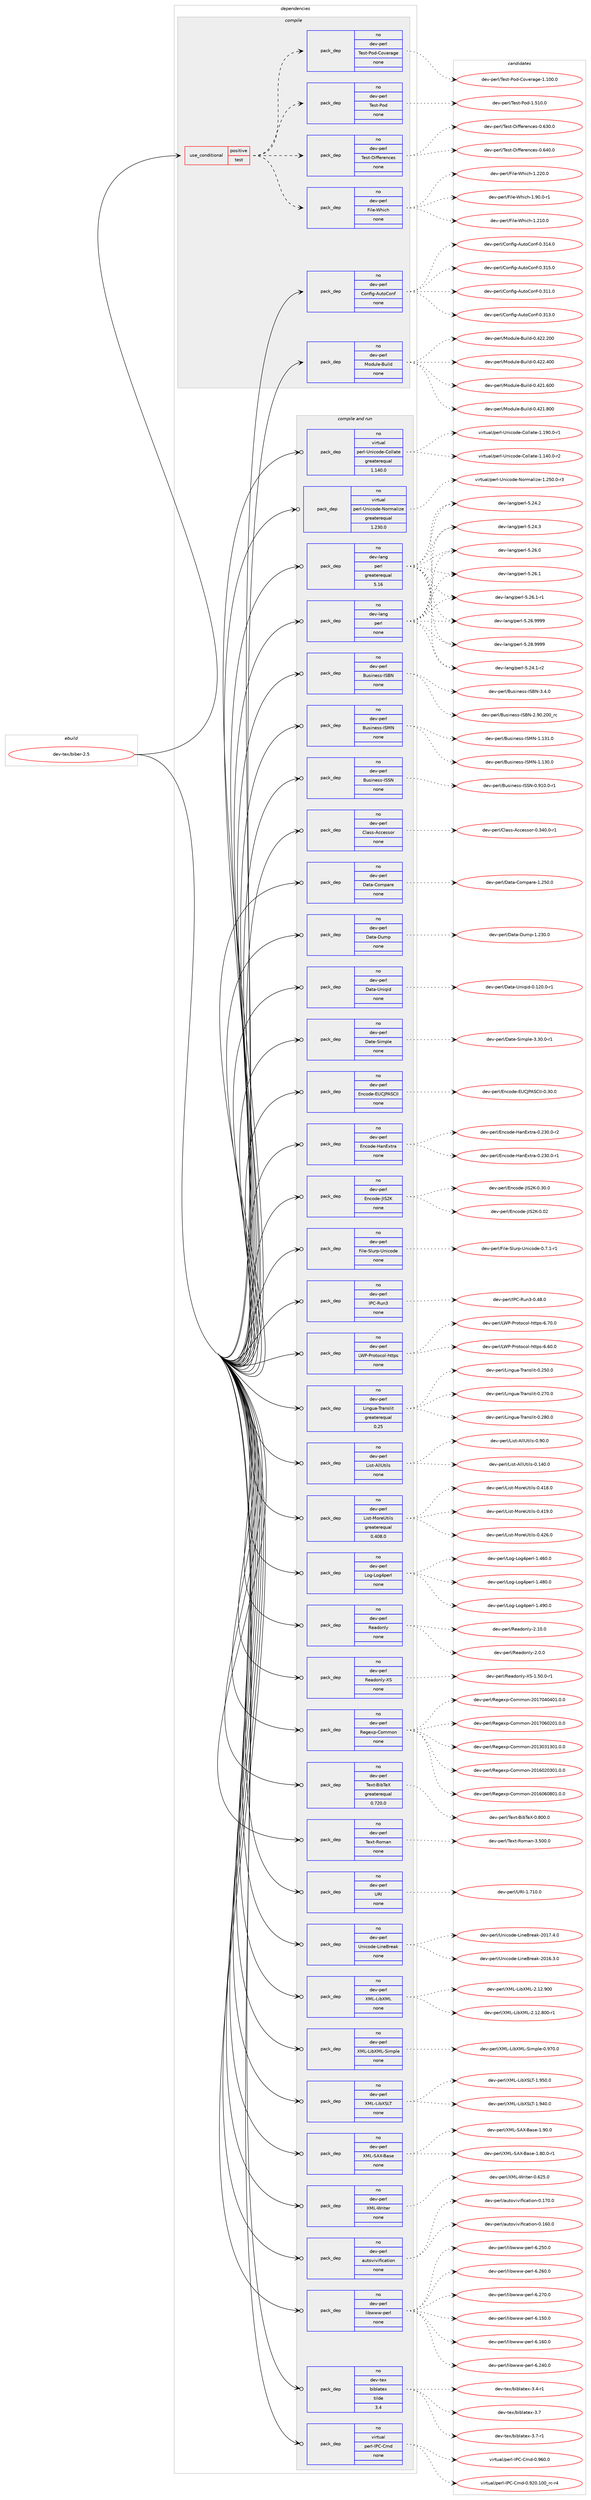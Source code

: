 digraph prolog {

# *************
# Graph options
# *************

newrank=true;
concentrate=true;
compound=true;
graph [rankdir=LR,fontname=Helvetica,fontsize=10,ranksep=1.5];#, ranksep=2.5, nodesep=0.2];
edge  [arrowhead=vee];
node  [fontname=Helvetica,fontsize=10];

# **********
# The ebuild
# **********

subgraph cluster_leftcol {
color=gray;
rank=same;
label=<<i>ebuild</i>>;
id [label="dev-tex/biber-2.5", color=red, width=4, href="../dev-tex/biber-2.5.svg"];
}

# ****************
# The dependencies
# ****************

subgraph cluster_midcol {
color=gray;
label=<<i>dependencies</i>>;
subgraph cluster_compile {
fillcolor="#eeeeee";
style=filled;
label=<<i>compile</i>>;
subgraph cond77118 {
dependency279418 [label=<<TABLE BORDER="0" CELLBORDER="1" CELLSPACING="0" CELLPADDING="4"><TR><TD ROWSPAN="3" CELLPADDING="10">use_conditional</TD></TR><TR><TD>positive</TD></TR><TR><TD>test</TD></TR></TABLE>>, shape=none, color=red];
subgraph pack198144 {
dependency279419 [label=<<TABLE BORDER="0" CELLBORDER="1" CELLSPACING="0" CELLPADDING="4" WIDTH="220"><TR><TD ROWSPAN="6" CELLPADDING="30">pack_dep</TD></TR><TR><TD WIDTH="110">no</TD></TR><TR><TD>dev-perl</TD></TR><TR><TD>File-Which</TD></TR><TR><TD>none</TD></TR><TR><TD></TD></TR></TABLE>>, shape=none, color=blue];
}
dependency279418:e -> dependency279419:w [weight=20,style="dashed",arrowhead="vee"];
subgraph pack198145 {
dependency279420 [label=<<TABLE BORDER="0" CELLBORDER="1" CELLSPACING="0" CELLPADDING="4" WIDTH="220"><TR><TD ROWSPAN="6" CELLPADDING="30">pack_dep</TD></TR><TR><TD WIDTH="110">no</TD></TR><TR><TD>dev-perl</TD></TR><TR><TD>Test-Differences</TD></TR><TR><TD>none</TD></TR><TR><TD></TD></TR></TABLE>>, shape=none, color=blue];
}
dependency279418:e -> dependency279420:w [weight=20,style="dashed",arrowhead="vee"];
subgraph pack198146 {
dependency279421 [label=<<TABLE BORDER="0" CELLBORDER="1" CELLSPACING="0" CELLPADDING="4" WIDTH="220"><TR><TD ROWSPAN="6" CELLPADDING="30">pack_dep</TD></TR><TR><TD WIDTH="110">no</TD></TR><TR><TD>dev-perl</TD></TR><TR><TD>Test-Pod</TD></TR><TR><TD>none</TD></TR><TR><TD></TD></TR></TABLE>>, shape=none, color=blue];
}
dependency279418:e -> dependency279421:w [weight=20,style="dashed",arrowhead="vee"];
subgraph pack198147 {
dependency279422 [label=<<TABLE BORDER="0" CELLBORDER="1" CELLSPACING="0" CELLPADDING="4" WIDTH="220"><TR><TD ROWSPAN="6" CELLPADDING="30">pack_dep</TD></TR><TR><TD WIDTH="110">no</TD></TR><TR><TD>dev-perl</TD></TR><TR><TD>Test-Pod-Coverage</TD></TR><TR><TD>none</TD></TR><TR><TD></TD></TR></TABLE>>, shape=none, color=blue];
}
dependency279418:e -> dependency279422:w [weight=20,style="dashed",arrowhead="vee"];
}
id:e -> dependency279418:w [weight=20,style="solid",arrowhead="vee"];
subgraph pack198148 {
dependency279423 [label=<<TABLE BORDER="0" CELLBORDER="1" CELLSPACING="0" CELLPADDING="4" WIDTH="220"><TR><TD ROWSPAN="6" CELLPADDING="30">pack_dep</TD></TR><TR><TD WIDTH="110">no</TD></TR><TR><TD>dev-perl</TD></TR><TR><TD>Config-AutoConf</TD></TR><TR><TD>none</TD></TR><TR><TD></TD></TR></TABLE>>, shape=none, color=blue];
}
id:e -> dependency279423:w [weight=20,style="solid",arrowhead="vee"];
subgraph pack198149 {
dependency279424 [label=<<TABLE BORDER="0" CELLBORDER="1" CELLSPACING="0" CELLPADDING="4" WIDTH="220"><TR><TD ROWSPAN="6" CELLPADDING="30">pack_dep</TD></TR><TR><TD WIDTH="110">no</TD></TR><TR><TD>dev-perl</TD></TR><TR><TD>Module-Build</TD></TR><TR><TD>none</TD></TR><TR><TD></TD></TR></TABLE>>, shape=none, color=blue];
}
id:e -> dependency279424:w [weight=20,style="solid",arrowhead="vee"];
}
subgraph cluster_compileandrun {
fillcolor="#eeeeee";
style=filled;
label=<<i>compile and run</i>>;
subgraph pack198150 {
dependency279425 [label=<<TABLE BORDER="0" CELLBORDER="1" CELLSPACING="0" CELLPADDING="4" WIDTH="220"><TR><TD ROWSPAN="6" CELLPADDING="30">pack_dep</TD></TR><TR><TD WIDTH="110">no</TD></TR><TR><TD>dev-lang</TD></TR><TR><TD>perl</TD></TR><TR><TD>greaterequal</TD></TR><TR><TD>5.16</TD></TR></TABLE>>, shape=none, color=blue];
}
id:e -> dependency279425:w [weight=20,style="solid",arrowhead="odotvee"];
subgraph pack198151 {
dependency279426 [label=<<TABLE BORDER="0" CELLBORDER="1" CELLSPACING="0" CELLPADDING="4" WIDTH="220"><TR><TD ROWSPAN="6" CELLPADDING="30">pack_dep</TD></TR><TR><TD WIDTH="110">no</TD></TR><TR><TD>dev-lang</TD></TR><TR><TD>perl</TD></TR><TR><TD>none</TD></TR><TR><TD></TD></TR></TABLE>>, shape=none, color=blue];
}
id:e -> dependency279426:w [weight=20,style="solid",arrowhead="odotvee"];
subgraph pack198152 {
dependency279427 [label=<<TABLE BORDER="0" CELLBORDER="1" CELLSPACING="0" CELLPADDING="4" WIDTH="220"><TR><TD ROWSPAN="6" CELLPADDING="30">pack_dep</TD></TR><TR><TD WIDTH="110">no</TD></TR><TR><TD>dev-perl</TD></TR><TR><TD>Business-ISBN</TD></TR><TR><TD>none</TD></TR><TR><TD></TD></TR></TABLE>>, shape=none, color=blue];
}
id:e -> dependency279427:w [weight=20,style="solid",arrowhead="odotvee"];
subgraph pack198153 {
dependency279428 [label=<<TABLE BORDER="0" CELLBORDER="1" CELLSPACING="0" CELLPADDING="4" WIDTH="220"><TR><TD ROWSPAN="6" CELLPADDING="30">pack_dep</TD></TR><TR><TD WIDTH="110">no</TD></TR><TR><TD>dev-perl</TD></TR><TR><TD>Business-ISMN</TD></TR><TR><TD>none</TD></TR><TR><TD></TD></TR></TABLE>>, shape=none, color=blue];
}
id:e -> dependency279428:w [weight=20,style="solid",arrowhead="odotvee"];
subgraph pack198154 {
dependency279429 [label=<<TABLE BORDER="0" CELLBORDER="1" CELLSPACING="0" CELLPADDING="4" WIDTH="220"><TR><TD ROWSPAN="6" CELLPADDING="30">pack_dep</TD></TR><TR><TD WIDTH="110">no</TD></TR><TR><TD>dev-perl</TD></TR><TR><TD>Business-ISSN</TD></TR><TR><TD>none</TD></TR><TR><TD></TD></TR></TABLE>>, shape=none, color=blue];
}
id:e -> dependency279429:w [weight=20,style="solid",arrowhead="odotvee"];
subgraph pack198155 {
dependency279430 [label=<<TABLE BORDER="0" CELLBORDER="1" CELLSPACING="0" CELLPADDING="4" WIDTH="220"><TR><TD ROWSPAN="6" CELLPADDING="30">pack_dep</TD></TR><TR><TD WIDTH="110">no</TD></TR><TR><TD>dev-perl</TD></TR><TR><TD>Class-Accessor</TD></TR><TR><TD>none</TD></TR><TR><TD></TD></TR></TABLE>>, shape=none, color=blue];
}
id:e -> dependency279430:w [weight=20,style="solid",arrowhead="odotvee"];
subgraph pack198156 {
dependency279431 [label=<<TABLE BORDER="0" CELLBORDER="1" CELLSPACING="0" CELLPADDING="4" WIDTH="220"><TR><TD ROWSPAN="6" CELLPADDING="30">pack_dep</TD></TR><TR><TD WIDTH="110">no</TD></TR><TR><TD>dev-perl</TD></TR><TR><TD>Data-Compare</TD></TR><TR><TD>none</TD></TR><TR><TD></TD></TR></TABLE>>, shape=none, color=blue];
}
id:e -> dependency279431:w [weight=20,style="solid",arrowhead="odotvee"];
subgraph pack198157 {
dependency279432 [label=<<TABLE BORDER="0" CELLBORDER="1" CELLSPACING="0" CELLPADDING="4" WIDTH="220"><TR><TD ROWSPAN="6" CELLPADDING="30">pack_dep</TD></TR><TR><TD WIDTH="110">no</TD></TR><TR><TD>dev-perl</TD></TR><TR><TD>Data-Dump</TD></TR><TR><TD>none</TD></TR><TR><TD></TD></TR></TABLE>>, shape=none, color=blue];
}
id:e -> dependency279432:w [weight=20,style="solid",arrowhead="odotvee"];
subgraph pack198158 {
dependency279433 [label=<<TABLE BORDER="0" CELLBORDER="1" CELLSPACING="0" CELLPADDING="4" WIDTH="220"><TR><TD ROWSPAN="6" CELLPADDING="30">pack_dep</TD></TR><TR><TD WIDTH="110">no</TD></TR><TR><TD>dev-perl</TD></TR><TR><TD>Data-Uniqid</TD></TR><TR><TD>none</TD></TR><TR><TD></TD></TR></TABLE>>, shape=none, color=blue];
}
id:e -> dependency279433:w [weight=20,style="solid",arrowhead="odotvee"];
subgraph pack198159 {
dependency279434 [label=<<TABLE BORDER="0" CELLBORDER="1" CELLSPACING="0" CELLPADDING="4" WIDTH="220"><TR><TD ROWSPAN="6" CELLPADDING="30">pack_dep</TD></TR><TR><TD WIDTH="110">no</TD></TR><TR><TD>dev-perl</TD></TR><TR><TD>Date-Simple</TD></TR><TR><TD>none</TD></TR><TR><TD></TD></TR></TABLE>>, shape=none, color=blue];
}
id:e -> dependency279434:w [weight=20,style="solid",arrowhead="odotvee"];
subgraph pack198160 {
dependency279435 [label=<<TABLE BORDER="0" CELLBORDER="1" CELLSPACING="0" CELLPADDING="4" WIDTH="220"><TR><TD ROWSPAN="6" CELLPADDING="30">pack_dep</TD></TR><TR><TD WIDTH="110">no</TD></TR><TR><TD>dev-perl</TD></TR><TR><TD>Encode-EUCJPASCII</TD></TR><TR><TD>none</TD></TR><TR><TD></TD></TR></TABLE>>, shape=none, color=blue];
}
id:e -> dependency279435:w [weight=20,style="solid",arrowhead="odotvee"];
subgraph pack198161 {
dependency279436 [label=<<TABLE BORDER="0" CELLBORDER="1" CELLSPACING="0" CELLPADDING="4" WIDTH="220"><TR><TD ROWSPAN="6" CELLPADDING="30">pack_dep</TD></TR><TR><TD WIDTH="110">no</TD></TR><TR><TD>dev-perl</TD></TR><TR><TD>Encode-HanExtra</TD></TR><TR><TD>none</TD></TR><TR><TD></TD></TR></TABLE>>, shape=none, color=blue];
}
id:e -> dependency279436:w [weight=20,style="solid",arrowhead="odotvee"];
subgraph pack198162 {
dependency279437 [label=<<TABLE BORDER="0" CELLBORDER="1" CELLSPACING="0" CELLPADDING="4" WIDTH="220"><TR><TD ROWSPAN="6" CELLPADDING="30">pack_dep</TD></TR><TR><TD WIDTH="110">no</TD></TR><TR><TD>dev-perl</TD></TR><TR><TD>Encode-JIS2K</TD></TR><TR><TD>none</TD></TR><TR><TD></TD></TR></TABLE>>, shape=none, color=blue];
}
id:e -> dependency279437:w [weight=20,style="solid",arrowhead="odotvee"];
subgraph pack198163 {
dependency279438 [label=<<TABLE BORDER="0" CELLBORDER="1" CELLSPACING="0" CELLPADDING="4" WIDTH="220"><TR><TD ROWSPAN="6" CELLPADDING="30">pack_dep</TD></TR><TR><TD WIDTH="110">no</TD></TR><TR><TD>dev-perl</TD></TR><TR><TD>File-Slurp-Unicode</TD></TR><TR><TD>none</TD></TR><TR><TD></TD></TR></TABLE>>, shape=none, color=blue];
}
id:e -> dependency279438:w [weight=20,style="solid",arrowhead="odotvee"];
subgraph pack198164 {
dependency279439 [label=<<TABLE BORDER="0" CELLBORDER="1" CELLSPACING="0" CELLPADDING="4" WIDTH="220"><TR><TD ROWSPAN="6" CELLPADDING="30">pack_dep</TD></TR><TR><TD WIDTH="110">no</TD></TR><TR><TD>dev-perl</TD></TR><TR><TD>IPC-Run3</TD></TR><TR><TD>none</TD></TR><TR><TD></TD></TR></TABLE>>, shape=none, color=blue];
}
id:e -> dependency279439:w [weight=20,style="solid",arrowhead="odotvee"];
subgraph pack198165 {
dependency279440 [label=<<TABLE BORDER="0" CELLBORDER="1" CELLSPACING="0" CELLPADDING="4" WIDTH="220"><TR><TD ROWSPAN="6" CELLPADDING="30">pack_dep</TD></TR><TR><TD WIDTH="110">no</TD></TR><TR><TD>dev-perl</TD></TR><TR><TD>LWP-Protocol-https</TD></TR><TR><TD>none</TD></TR><TR><TD></TD></TR></TABLE>>, shape=none, color=blue];
}
id:e -> dependency279440:w [weight=20,style="solid",arrowhead="odotvee"];
subgraph pack198166 {
dependency279441 [label=<<TABLE BORDER="0" CELLBORDER="1" CELLSPACING="0" CELLPADDING="4" WIDTH="220"><TR><TD ROWSPAN="6" CELLPADDING="30">pack_dep</TD></TR><TR><TD WIDTH="110">no</TD></TR><TR><TD>dev-perl</TD></TR><TR><TD>Lingua-Translit</TD></TR><TR><TD>greaterequal</TD></TR><TR><TD>0.25</TD></TR></TABLE>>, shape=none, color=blue];
}
id:e -> dependency279441:w [weight=20,style="solid",arrowhead="odotvee"];
subgraph pack198167 {
dependency279442 [label=<<TABLE BORDER="0" CELLBORDER="1" CELLSPACING="0" CELLPADDING="4" WIDTH="220"><TR><TD ROWSPAN="6" CELLPADDING="30">pack_dep</TD></TR><TR><TD WIDTH="110">no</TD></TR><TR><TD>dev-perl</TD></TR><TR><TD>List-AllUtils</TD></TR><TR><TD>none</TD></TR><TR><TD></TD></TR></TABLE>>, shape=none, color=blue];
}
id:e -> dependency279442:w [weight=20,style="solid",arrowhead="odotvee"];
subgraph pack198168 {
dependency279443 [label=<<TABLE BORDER="0" CELLBORDER="1" CELLSPACING="0" CELLPADDING="4" WIDTH="220"><TR><TD ROWSPAN="6" CELLPADDING="30">pack_dep</TD></TR><TR><TD WIDTH="110">no</TD></TR><TR><TD>dev-perl</TD></TR><TR><TD>List-MoreUtils</TD></TR><TR><TD>greaterequal</TD></TR><TR><TD>0.408.0</TD></TR></TABLE>>, shape=none, color=blue];
}
id:e -> dependency279443:w [weight=20,style="solid",arrowhead="odotvee"];
subgraph pack198169 {
dependency279444 [label=<<TABLE BORDER="0" CELLBORDER="1" CELLSPACING="0" CELLPADDING="4" WIDTH="220"><TR><TD ROWSPAN="6" CELLPADDING="30">pack_dep</TD></TR><TR><TD WIDTH="110">no</TD></TR><TR><TD>dev-perl</TD></TR><TR><TD>Log-Log4perl</TD></TR><TR><TD>none</TD></TR><TR><TD></TD></TR></TABLE>>, shape=none, color=blue];
}
id:e -> dependency279444:w [weight=20,style="solid",arrowhead="odotvee"];
subgraph pack198170 {
dependency279445 [label=<<TABLE BORDER="0" CELLBORDER="1" CELLSPACING="0" CELLPADDING="4" WIDTH="220"><TR><TD ROWSPAN="6" CELLPADDING="30">pack_dep</TD></TR><TR><TD WIDTH="110">no</TD></TR><TR><TD>dev-perl</TD></TR><TR><TD>Readonly</TD></TR><TR><TD>none</TD></TR><TR><TD></TD></TR></TABLE>>, shape=none, color=blue];
}
id:e -> dependency279445:w [weight=20,style="solid",arrowhead="odotvee"];
subgraph pack198171 {
dependency279446 [label=<<TABLE BORDER="0" CELLBORDER="1" CELLSPACING="0" CELLPADDING="4" WIDTH="220"><TR><TD ROWSPAN="6" CELLPADDING="30">pack_dep</TD></TR><TR><TD WIDTH="110">no</TD></TR><TR><TD>dev-perl</TD></TR><TR><TD>Readonly-XS</TD></TR><TR><TD>none</TD></TR><TR><TD></TD></TR></TABLE>>, shape=none, color=blue];
}
id:e -> dependency279446:w [weight=20,style="solid",arrowhead="odotvee"];
subgraph pack198172 {
dependency279447 [label=<<TABLE BORDER="0" CELLBORDER="1" CELLSPACING="0" CELLPADDING="4" WIDTH="220"><TR><TD ROWSPAN="6" CELLPADDING="30">pack_dep</TD></TR><TR><TD WIDTH="110">no</TD></TR><TR><TD>dev-perl</TD></TR><TR><TD>Regexp-Common</TD></TR><TR><TD>none</TD></TR><TR><TD></TD></TR></TABLE>>, shape=none, color=blue];
}
id:e -> dependency279447:w [weight=20,style="solid",arrowhead="odotvee"];
subgraph pack198173 {
dependency279448 [label=<<TABLE BORDER="0" CELLBORDER="1" CELLSPACING="0" CELLPADDING="4" WIDTH="220"><TR><TD ROWSPAN="6" CELLPADDING="30">pack_dep</TD></TR><TR><TD WIDTH="110">no</TD></TR><TR><TD>dev-perl</TD></TR><TR><TD>Text-BibTeX</TD></TR><TR><TD>greaterequal</TD></TR><TR><TD>0.720.0</TD></TR></TABLE>>, shape=none, color=blue];
}
id:e -> dependency279448:w [weight=20,style="solid",arrowhead="odotvee"];
subgraph pack198174 {
dependency279449 [label=<<TABLE BORDER="0" CELLBORDER="1" CELLSPACING="0" CELLPADDING="4" WIDTH="220"><TR><TD ROWSPAN="6" CELLPADDING="30">pack_dep</TD></TR><TR><TD WIDTH="110">no</TD></TR><TR><TD>dev-perl</TD></TR><TR><TD>Text-Roman</TD></TR><TR><TD>none</TD></TR><TR><TD></TD></TR></TABLE>>, shape=none, color=blue];
}
id:e -> dependency279449:w [weight=20,style="solid",arrowhead="odotvee"];
subgraph pack198175 {
dependency279450 [label=<<TABLE BORDER="0" CELLBORDER="1" CELLSPACING="0" CELLPADDING="4" WIDTH="220"><TR><TD ROWSPAN="6" CELLPADDING="30">pack_dep</TD></TR><TR><TD WIDTH="110">no</TD></TR><TR><TD>dev-perl</TD></TR><TR><TD>URI</TD></TR><TR><TD>none</TD></TR><TR><TD></TD></TR></TABLE>>, shape=none, color=blue];
}
id:e -> dependency279450:w [weight=20,style="solid",arrowhead="odotvee"];
subgraph pack198176 {
dependency279451 [label=<<TABLE BORDER="0" CELLBORDER="1" CELLSPACING="0" CELLPADDING="4" WIDTH="220"><TR><TD ROWSPAN="6" CELLPADDING="30">pack_dep</TD></TR><TR><TD WIDTH="110">no</TD></TR><TR><TD>dev-perl</TD></TR><TR><TD>Unicode-LineBreak</TD></TR><TR><TD>none</TD></TR><TR><TD></TD></TR></TABLE>>, shape=none, color=blue];
}
id:e -> dependency279451:w [weight=20,style="solid",arrowhead="odotvee"];
subgraph pack198177 {
dependency279452 [label=<<TABLE BORDER="0" CELLBORDER="1" CELLSPACING="0" CELLPADDING="4" WIDTH="220"><TR><TD ROWSPAN="6" CELLPADDING="30">pack_dep</TD></TR><TR><TD WIDTH="110">no</TD></TR><TR><TD>dev-perl</TD></TR><TR><TD>XML-LibXML</TD></TR><TR><TD>none</TD></TR><TR><TD></TD></TR></TABLE>>, shape=none, color=blue];
}
id:e -> dependency279452:w [weight=20,style="solid",arrowhead="odotvee"];
subgraph pack198178 {
dependency279453 [label=<<TABLE BORDER="0" CELLBORDER="1" CELLSPACING="0" CELLPADDING="4" WIDTH="220"><TR><TD ROWSPAN="6" CELLPADDING="30">pack_dep</TD></TR><TR><TD WIDTH="110">no</TD></TR><TR><TD>dev-perl</TD></TR><TR><TD>XML-LibXML-Simple</TD></TR><TR><TD>none</TD></TR><TR><TD></TD></TR></TABLE>>, shape=none, color=blue];
}
id:e -> dependency279453:w [weight=20,style="solid",arrowhead="odotvee"];
subgraph pack198179 {
dependency279454 [label=<<TABLE BORDER="0" CELLBORDER="1" CELLSPACING="0" CELLPADDING="4" WIDTH="220"><TR><TD ROWSPAN="6" CELLPADDING="30">pack_dep</TD></TR><TR><TD WIDTH="110">no</TD></TR><TR><TD>dev-perl</TD></TR><TR><TD>XML-LibXSLT</TD></TR><TR><TD>none</TD></TR><TR><TD></TD></TR></TABLE>>, shape=none, color=blue];
}
id:e -> dependency279454:w [weight=20,style="solid",arrowhead="odotvee"];
subgraph pack198180 {
dependency279455 [label=<<TABLE BORDER="0" CELLBORDER="1" CELLSPACING="0" CELLPADDING="4" WIDTH="220"><TR><TD ROWSPAN="6" CELLPADDING="30">pack_dep</TD></TR><TR><TD WIDTH="110">no</TD></TR><TR><TD>dev-perl</TD></TR><TR><TD>XML-SAX-Base</TD></TR><TR><TD>none</TD></TR><TR><TD></TD></TR></TABLE>>, shape=none, color=blue];
}
id:e -> dependency279455:w [weight=20,style="solid",arrowhead="odotvee"];
subgraph pack198181 {
dependency279456 [label=<<TABLE BORDER="0" CELLBORDER="1" CELLSPACING="0" CELLPADDING="4" WIDTH="220"><TR><TD ROWSPAN="6" CELLPADDING="30">pack_dep</TD></TR><TR><TD WIDTH="110">no</TD></TR><TR><TD>dev-perl</TD></TR><TR><TD>XML-Writer</TD></TR><TR><TD>none</TD></TR><TR><TD></TD></TR></TABLE>>, shape=none, color=blue];
}
id:e -> dependency279456:w [weight=20,style="solid",arrowhead="odotvee"];
subgraph pack198182 {
dependency279457 [label=<<TABLE BORDER="0" CELLBORDER="1" CELLSPACING="0" CELLPADDING="4" WIDTH="220"><TR><TD ROWSPAN="6" CELLPADDING="30">pack_dep</TD></TR><TR><TD WIDTH="110">no</TD></TR><TR><TD>dev-perl</TD></TR><TR><TD>autovivification</TD></TR><TR><TD>none</TD></TR><TR><TD></TD></TR></TABLE>>, shape=none, color=blue];
}
id:e -> dependency279457:w [weight=20,style="solid",arrowhead="odotvee"];
subgraph pack198183 {
dependency279458 [label=<<TABLE BORDER="0" CELLBORDER="1" CELLSPACING="0" CELLPADDING="4" WIDTH="220"><TR><TD ROWSPAN="6" CELLPADDING="30">pack_dep</TD></TR><TR><TD WIDTH="110">no</TD></TR><TR><TD>dev-perl</TD></TR><TR><TD>libwww-perl</TD></TR><TR><TD>none</TD></TR><TR><TD></TD></TR></TABLE>>, shape=none, color=blue];
}
id:e -> dependency279458:w [weight=20,style="solid",arrowhead="odotvee"];
subgraph pack198184 {
dependency279459 [label=<<TABLE BORDER="0" CELLBORDER="1" CELLSPACING="0" CELLPADDING="4" WIDTH="220"><TR><TD ROWSPAN="6" CELLPADDING="30">pack_dep</TD></TR><TR><TD WIDTH="110">no</TD></TR><TR><TD>dev-tex</TD></TR><TR><TD>biblatex</TD></TR><TR><TD>tilde</TD></TR><TR><TD>3.4</TD></TR></TABLE>>, shape=none, color=blue];
}
id:e -> dependency279459:w [weight=20,style="solid",arrowhead="odotvee"];
subgraph pack198185 {
dependency279460 [label=<<TABLE BORDER="0" CELLBORDER="1" CELLSPACING="0" CELLPADDING="4" WIDTH="220"><TR><TD ROWSPAN="6" CELLPADDING="30">pack_dep</TD></TR><TR><TD WIDTH="110">no</TD></TR><TR><TD>virtual</TD></TR><TR><TD>perl-IPC-Cmd</TD></TR><TR><TD>none</TD></TR><TR><TD></TD></TR></TABLE>>, shape=none, color=blue];
}
id:e -> dependency279460:w [weight=20,style="solid",arrowhead="odotvee"];
subgraph pack198186 {
dependency279461 [label=<<TABLE BORDER="0" CELLBORDER="1" CELLSPACING="0" CELLPADDING="4" WIDTH="220"><TR><TD ROWSPAN="6" CELLPADDING="30">pack_dep</TD></TR><TR><TD WIDTH="110">no</TD></TR><TR><TD>virtual</TD></TR><TR><TD>perl-Unicode-Collate</TD></TR><TR><TD>greaterequal</TD></TR><TR><TD>1.140.0</TD></TR></TABLE>>, shape=none, color=blue];
}
id:e -> dependency279461:w [weight=20,style="solid",arrowhead="odotvee"];
subgraph pack198187 {
dependency279462 [label=<<TABLE BORDER="0" CELLBORDER="1" CELLSPACING="0" CELLPADDING="4" WIDTH="220"><TR><TD ROWSPAN="6" CELLPADDING="30">pack_dep</TD></TR><TR><TD WIDTH="110">no</TD></TR><TR><TD>virtual</TD></TR><TR><TD>perl-Unicode-Normalize</TD></TR><TR><TD>greaterequal</TD></TR><TR><TD>1.230.0</TD></TR></TABLE>>, shape=none, color=blue];
}
id:e -> dependency279462:w [weight=20,style="solid",arrowhead="odotvee"];
}
subgraph cluster_run {
fillcolor="#eeeeee";
style=filled;
label=<<i>run</i>>;
}
}

# **************
# The candidates
# **************

subgraph cluster_choices {
rank=same;
color=gray;
label=<<i>candidates</i>>;

subgraph choice198144 {
color=black;
nodesep=1;
choice1001011184511210111410847701051081014587104105991044549465049484648 [label="dev-perl/File-Which-1.210.0", color=red, width=4,href="../dev-perl/File-Which-1.210.0.svg"];
choice1001011184511210111410847701051081014587104105991044549465050484648 [label="dev-perl/File-Which-1.220.0", color=red, width=4,href="../dev-perl/File-Which-1.220.0.svg"];
choice100101118451121011141084770105108101458710410599104454946574846484511449 [label="dev-perl/File-Which-1.90.0-r1", color=red, width=4,href="../dev-perl/File-Which-1.90.0-r1.svg"];
dependency279419:e -> choice1001011184511210111410847701051081014587104105991044549465049484648:w [style=dotted,weight="100"];
dependency279419:e -> choice1001011184511210111410847701051081014587104105991044549465050484648:w [style=dotted,weight="100"];
dependency279419:e -> choice100101118451121011141084770105108101458710410599104454946574846484511449:w [style=dotted,weight="100"];
}
subgraph choice198145 {
color=black;
nodesep=1;
choice1001011184511210111410847841011151164568105102102101114101110991011154548465451484648 [label="dev-perl/Test-Differences-0.630.0", color=red, width=4,href="../dev-perl/Test-Differences-0.630.0.svg"];
choice1001011184511210111410847841011151164568105102102101114101110991011154548465452484648 [label="dev-perl/Test-Differences-0.640.0", color=red, width=4,href="../dev-perl/Test-Differences-0.640.0.svg"];
dependency279420:e -> choice1001011184511210111410847841011151164568105102102101114101110991011154548465451484648:w [style=dotted,weight="100"];
dependency279420:e -> choice1001011184511210111410847841011151164568105102102101114101110991011154548465452484648:w [style=dotted,weight="100"];
}
subgraph choice198146 {
color=black;
nodesep=1;
choice10010111845112101114108478410111511645801111004549465349484648 [label="dev-perl/Test-Pod-1.510.0", color=red, width=4,href="../dev-perl/Test-Pod-1.510.0.svg"];
dependency279421:e -> choice10010111845112101114108478410111511645801111004549465349484648:w [style=dotted,weight="100"];
}
subgraph choice198147 {
color=black;
nodesep=1;
choice10010111845112101114108478410111511645801111004567111118101114971031014549464948484648 [label="dev-perl/Test-Pod-Coverage-1.100.0", color=red, width=4,href="../dev-perl/Test-Pod-Coverage-1.100.0.svg"];
dependency279422:e -> choice10010111845112101114108478410111511645801111004567111118101114971031014549464948484648:w [style=dotted,weight="100"];
}
subgraph choice198148 {
color=black;
nodesep=1;
choice1001011184511210111410847671111101021051034565117116111671111101024548465149494648 [label="dev-perl/Config-AutoConf-0.311.0", color=red, width=4,href="../dev-perl/Config-AutoConf-0.311.0.svg"];
choice1001011184511210111410847671111101021051034565117116111671111101024548465149514648 [label="dev-perl/Config-AutoConf-0.313.0", color=red, width=4,href="../dev-perl/Config-AutoConf-0.313.0.svg"];
choice1001011184511210111410847671111101021051034565117116111671111101024548465149524648 [label="dev-perl/Config-AutoConf-0.314.0", color=red, width=4,href="../dev-perl/Config-AutoConf-0.314.0.svg"];
choice1001011184511210111410847671111101021051034565117116111671111101024548465149534648 [label="dev-perl/Config-AutoConf-0.315.0", color=red, width=4,href="../dev-perl/Config-AutoConf-0.315.0.svg"];
dependency279423:e -> choice1001011184511210111410847671111101021051034565117116111671111101024548465149494648:w [style=dotted,weight="100"];
dependency279423:e -> choice1001011184511210111410847671111101021051034565117116111671111101024548465149514648:w [style=dotted,weight="100"];
dependency279423:e -> choice1001011184511210111410847671111101021051034565117116111671111101024548465149524648:w [style=dotted,weight="100"];
dependency279423:e -> choice1001011184511210111410847671111101021051034565117116111671111101024548465149534648:w [style=dotted,weight="100"];
}
subgraph choice198149 {
color=black;
nodesep=1;
choice100101118451121011141084777111100117108101456611710510810045484652504946544848 [label="dev-perl/Module-Build-0.421.600", color=red, width=4,href="../dev-perl/Module-Build-0.421.600.svg"];
choice100101118451121011141084777111100117108101456611710510810045484652504946564848 [label="dev-perl/Module-Build-0.421.800", color=red, width=4,href="../dev-perl/Module-Build-0.421.800.svg"];
choice100101118451121011141084777111100117108101456611710510810045484652505046504848 [label="dev-perl/Module-Build-0.422.200", color=red, width=4,href="../dev-perl/Module-Build-0.422.200.svg"];
choice100101118451121011141084777111100117108101456611710510810045484652505046524848 [label="dev-perl/Module-Build-0.422.400", color=red, width=4,href="../dev-perl/Module-Build-0.422.400.svg"];
dependency279424:e -> choice100101118451121011141084777111100117108101456611710510810045484652504946544848:w [style=dotted,weight="100"];
dependency279424:e -> choice100101118451121011141084777111100117108101456611710510810045484652504946564848:w [style=dotted,weight="100"];
dependency279424:e -> choice100101118451121011141084777111100117108101456611710510810045484652505046504848:w [style=dotted,weight="100"];
dependency279424:e -> choice100101118451121011141084777111100117108101456611710510810045484652505046524848:w [style=dotted,weight="100"];
}
subgraph choice198150 {
color=black;
nodesep=1;
choice100101118451089711010347112101114108455346505246494511450 [label="dev-lang/perl-5.24.1-r2", color=red, width=4,href="../dev-lang/perl-5.24.1-r2.svg"];
choice10010111845108971101034711210111410845534650524650 [label="dev-lang/perl-5.24.2", color=red, width=4,href="../dev-lang/perl-5.24.2.svg"];
choice10010111845108971101034711210111410845534650524651 [label="dev-lang/perl-5.24.3", color=red, width=4,href="../dev-lang/perl-5.24.3.svg"];
choice10010111845108971101034711210111410845534650544648 [label="dev-lang/perl-5.26.0", color=red, width=4,href="../dev-lang/perl-5.26.0.svg"];
choice10010111845108971101034711210111410845534650544649 [label="dev-lang/perl-5.26.1", color=red, width=4,href="../dev-lang/perl-5.26.1.svg"];
choice100101118451089711010347112101114108455346505446494511449 [label="dev-lang/perl-5.26.1-r1", color=red, width=4,href="../dev-lang/perl-5.26.1-r1.svg"];
choice10010111845108971101034711210111410845534650544657575757 [label="dev-lang/perl-5.26.9999", color=red, width=4,href="../dev-lang/perl-5.26.9999.svg"];
choice10010111845108971101034711210111410845534650564657575757 [label="dev-lang/perl-5.28.9999", color=red, width=4,href="../dev-lang/perl-5.28.9999.svg"];
dependency279425:e -> choice100101118451089711010347112101114108455346505246494511450:w [style=dotted,weight="100"];
dependency279425:e -> choice10010111845108971101034711210111410845534650524650:w [style=dotted,weight="100"];
dependency279425:e -> choice10010111845108971101034711210111410845534650524651:w [style=dotted,weight="100"];
dependency279425:e -> choice10010111845108971101034711210111410845534650544648:w [style=dotted,weight="100"];
dependency279425:e -> choice10010111845108971101034711210111410845534650544649:w [style=dotted,weight="100"];
dependency279425:e -> choice100101118451089711010347112101114108455346505446494511449:w [style=dotted,weight="100"];
dependency279425:e -> choice10010111845108971101034711210111410845534650544657575757:w [style=dotted,weight="100"];
dependency279425:e -> choice10010111845108971101034711210111410845534650564657575757:w [style=dotted,weight="100"];
}
subgraph choice198151 {
color=black;
nodesep=1;
choice100101118451089711010347112101114108455346505246494511450 [label="dev-lang/perl-5.24.1-r2", color=red, width=4,href="../dev-lang/perl-5.24.1-r2.svg"];
choice10010111845108971101034711210111410845534650524650 [label="dev-lang/perl-5.24.2", color=red, width=4,href="../dev-lang/perl-5.24.2.svg"];
choice10010111845108971101034711210111410845534650524651 [label="dev-lang/perl-5.24.3", color=red, width=4,href="../dev-lang/perl-5.24.3.svg"];
choice10010111845108971101034711210111410845534650544648 [label="dev-lang/perl-5.26.0", color=red, width=4,href="../dev-lang/perl-5.26.0.svg"];
choice10010111845108971101034711210111410845534650544649 [label="dev-lang/perl-5.26.1", color=red, width=4,href="../dev-lang/perl-5.26.1.svg"];
choice100101118451089711010347112101114108455346505446494511449 [label="dev-lang/perl-5.26.1-r1", color=red, width=4,href="../dev-lang/perl-5.26.1-r1.svg"];
choice10010111845108971101034711210111410845534650544657575757 [label="dev-lang/perl-5.26.9999", color=red, width=4,href="../dev-lang/perl-5.26.9999.svg"];
choice10010111845108971101034711210111410845534650564657575757 [label="dev-lang/perl-5.28.9999", color=red, width=4,href="../dev-lang/perl-5.28.9999.svg"];
dependency279426:e -> choice100101118451089711010347112101114108455346505246494511450:w [style=dotted,weight="100"];
dependency279426:e -> choice10010111845108971101034711210111410845534650524650:w [style=dotted,weight="100"];
dependency279426:e -> choice10010111845108971101034711210111410845534650524651:w [style=dotted,weight="100"];
dependency279426:e -> choice10010111845108971101034711210111410845534650544648:w [style=dotted,weight="100"];
dependency279426:e -> choice10010111845108971101034711210111410845534650544649:w [style=dotted,weight="100"];
dependency279426:e -> choice100101118451089711010347112101114108455346505446494511449:w [style=dotted,weight="100"];
dependency279426:e -> choice10010111845108971101034711210111410845534650544657575757:w [style=dotted,weight="100"];
dependency279426:e -> choice10010111845108971101034711210111410845534650564657575757:w [style=dotted,weight="100"];
}
subgraph choice198152 {
color=black;
nodesep=1;
choice10010111845112101114108476611711510511010111511545738366784550465748465048489511499 [label="dev-perl/Business-ISBN-2.90.200_rc", color=red, width=4,href="../dev-perl/Business-ISBN-2.90.200_rc.svg"];
choice1001011184511210111410847661171151051101011151154573836678455146524648 [label="dev-perl/Business-ISBN-3.4.0", color=red, width=4,href="../dev-perl/Business-ISBN-3.4.0.svg"];
dependency279427:e -> choice10010111845112101114108476611711510511010111511545738366784550465748465048489511499:w [style=dotted,weight="100"];
dependency279427:e -> choice1001011184511210111410847661171151051101011151154573836678455146524648:w [style=dotted,weight="100"];
}
subgraph choice198153 {
color=black;
nodesep=1;
choice10010111845112101114108476611711510511010111511545738377784549464951484648 [label="dev-perl/Business-ISMN-1.130.0", color=red, width=4,href="../dev-perl/Business-ISMN-1.130.0.svg"];
choice10010111845112101114108476611711510511010111511545738377784549464951494648 [label="dev-perl/Business-ISMN-1.131.0", color=red, width=4,href="../dev-perl/Business-ISMN-1.131.0.svg"];
dependency279428:e -> choice10010111845112101114108476611711510511010111511545738377784549464951484648:w [style=dotted,weight="100"];
dependency279428:e -> choice10010111845112101114108476611711510511010111511545738377784549464951494648:w [style=dotted,weight="100"];
}
subgraph choice198154 {
color=black;
nodesep=1;
choice100101118451121011141084766117115105110101115115457383837845484657494846484511449 [label="dev-perl/Business-ISSN-0.910.0-r1", color=red, width=4,href="../dev-perl/Business-ISSN-0.910.0-r1.svg"];
dependency279429:e -> choice100101118451121011141084766117115105110101115115457383837845484657494846484511449:w [style=dotted,weight="100"];
}
subgraph choice198155 {
color=black;
nodesep=1;
choice100101118451121011141084767108971151154565999910111511511111445484651524846484511449 [label="dev-perl/Class-Accessor-0.340.0-r1", color=red, width=4,href="../dev-perl/Class-Accessor-0.340.0-r1.svg"];
dependency279430:e -> choice100101118451121011141084767108971151154565999910111511511111445484651524846484511449:w [style=dotted,weight="100"];
}
subgraph choice198156 {
color=black;
nodesep=1;
choice10010111845112101114108476897116974567111109112971141014549465053484648 [label="dev-perl/Data-Compare-1.250.0", color=red, width=4,href="../dev-perl/Data-Compare-1.250.0.svg"];
dependency279431:e -> choice10010111845112101114108476897116974567111109112971141014549465053484648:w [style=dotted,weight="100"];
}
subgraph choice198157 {
color=black;
nodesep=1;
choice100101118451121011141084768971169745681171091124549465051484648 [label="dev-perl/Data-Dump-1.230.0", color=red, width=4,href="../dev-perl/Data-Dump-1.230.0.svg"];
dependency279432:e -> choice100101118451121011141084768971169745681171091124549465051484648:w [style=dotted,weight="100"];
}
subgraph choice198158 {
color=black;
nodesep=1;
choice1001011184511210111410847689711697458511010511310510045484649504846484511449 [label="dev-perl/Data-Uniqid-0.120.0-r1", color=red, width=4,href="../dev-perl/Data-Uniqid-0.120.0-r1.svg"];
dependency279433:e -> choice1001011184511210111410847689711697458511010511310510045484649504846484511449:w [style=dotted,weight="100"];
}
subgraph choice198159 {
color=black;
nodesep=1;
choice100101118451121011141084768971161014583105109112108101455146514846484511449 [label="dev-perl/Date-Simple-3.30.0-r1", color=red, width=4,href="../dev-perl/Date-Simple-3.30.0-r1.svg"];
dependency279434:e -> choice100101118451121011141084768971161014583105109112108101455146514846484511449:w [style=dotted,weight="100"];
}
subgraph choice198160 {
color=black;
nodesep=1;
choice10010111845112101114108476911099111100101456985677480658367737345484651484648 [label="dev-perl/Encode-EUCJPASCII-0.30.0", color=red, width=4,href="../dev-perl/Encode-EUCJPASCII-0.30.0.svg"];
dependency279435:e -> choice10010111845112101114108476911099111100101456985677480658367737345484651484648:w [style=dotted,weight="100"];
}
subgraph choice198161 {
color=black;
nodesep=1;
choice10010111845112101114108476911099111100101457297110691201161149745484650514846484511449 [label="dev-perl/Encode-HanExtra-0.230.0-r1", color=red, width=4,href="../dev-perl/Encode-HanExtra-0.230.0-r1.svg"];
choice10010111845112101114108476911099111100101457297110691201161149745484650514846484511450 [label="dev-perl/Encode-HanExtra-0.230.0-r2", color=red, width=4,href="../dev-perl/Encode-HanExtra-0.230.0-r2.svg"];
dependency279436:e -> choice10010111845112101114108476911099111100101457297110691201161149745484650514846484511449:w [style=dotted,weight="100"];
dependency279436:e -> choice10010111845112101114108476911099111100101457297110691201161149745484650514846484511450:w [style=dotted,weight="100"];
}
subgraph choice198162 {
color=black;
nodesep=1;
choice100101118451121011141084769110991111001014574738350754548464850 [label="dev-perl/Encode-JIS2K-0.02", color=red, width=4,href="../dev-perl/Encode-JIS2K-0.02.svg"];
choice1001011184511210111410847691109911110010145747383507545484651484648 [label="dev-perl/Encode-JIS2K-0.30.0", color=red, width=4,href="../dev-perl/Encode-JIS2K-0.30.0.svg"];
dependency279437:e -> choice100101118451121011141084769110991111001014574738350754548464850:w [style=dotted,weight="100"];
dependency279437:e -> choice1001011184511210111410847691109911110010145747383507545484651484648:w [style=dotted,weight="100"];
}
subgraph choice198163 {
color=black;
nodesep=1;
choice10010111845112101114108477010510810145831081171141124585110105991111001014548465546494511449 [label="dev-perl/File-Slurp-Unicode-0.7.1-r1", color=red, width=4,href="../dev-perl/File-Slurp-Unicode-0.7.1-r1.svg"];
dependency279438:e -> choice10010111845112101114108477010510810145831081171141124585110105991111001014548465546494511449:w [style=dotted,weight="100"];
}
subgraph choice198164 {
color=black;
nodesep=1;
choice100101118451121011141084773806745821171105145484652564648 [label="dev-perl/IPC-Run3-0.48.0", color=red, width=4,href="../dev-perl/IPC-Run3-0.48.0.svg"];
dependency279439:e -> choice100101118451121011141084773806745821171105145484652564648:w [style=dotted,weight="100"];
}
subgraph choice198165 {
color=black;
nodesep=1;
choice10010111845112101114108477687804580114111116111991111084510411611611211545544654484648 [label="dev-perl/LWP-Protocol-https-6.60.0", color=red, width=4,href="../dev-perl/LWP-Protocol-https-6.60.0.svg"];
choice10010111845112101114108477687804580114111116111991111084510411611611211545544655484648 [label="dev-perl/LWP-Protocol-https-6.70.0", color=red, width=4,href="../dev-perl/LWP-Protocol-https-6.70.0.svg"];
dependency279440:e -> choice10010111845112101114108477687804580114111116111991111084510411611611211545544654484648:w [style=dotted,weight="100"];
dependency279440:e -> choice10010111845112101114108477687804580114111116111991111084510411611611211545544655484648:w [style=dotted,weight="100"];
}
subgraph choice198166 {
color=black;
nodesep=1;
choice100101118451121011141084776105110103117974584114971101151081051164548465053484648 [label="dev-perl/Lingua-Translit-0.250.0", color=red, width=4,href="../dev-perl/Lingua-Translit-0.250.0.svg"];
choice100101118451121011141084776105110103117974584114971101151081051164548465055484648 [label="dev-perl/Lingua-Translit-0.270.0", color=red, width=4,href="../dev-perl/Lingua-Translit-0.270.0.svg"];
choice100101118451121011141084776105110103117974584114971101151081051164548465056484648 [label="dev-perl/Lingua-Translit-0.280.0", color=red, width=4,href="../dev-perl/Lingua-Translit-0.280.0.svg"];
dependency279441:e -> choice100101118451121011141084776105110103117974584114971101151081051164548465053484648:w [style=dotted,weight="100"];
dependency279441:e -> choice100101118451121011141084776105110103117974584114971101151081051164548465055484648:w [style=dotted,weight="100"];
dependency279441:e -> choice100101118451121011141084776105110103117974584114971101151081051164548465056484648:w [style=dotted,weight="100"];
}
subgraph choice198167 {
color=black;
nodesep=1;
choice1001011184511210111410847761051151164565108108851161051081154548464952484648 [label="dev-perl/List-AllUtils-0.140.0", color=red, width=4,href="../dev-perl/List-AllUtils-0.140.0.svg"];
choice10010111845112101114108477610511511645651081088511610510811545484657484648 [label="dev-perl/List-AllUtils-0.90.0", color=red, width=4,href="../dev-perl/List-AllUtils-0.90.0.svg"];
dependency279442:e -> choice1001011184511210111410847761051151164565108108851161051081154548464952484648:w [style=dotted,weight="100"];
dependency279442:e -> choice10010111845112101114108477610511511645651081088511610510811545484657484648:w [style=dotted,weight="100"];
}
subgraph choice198168 {
color=black;
nodesep=1;
choice1001011184511210111410847761051151164577111114101851161051081154548465249564648 [label="dev-perl/List-MoreUtils-0.418.0", color=red, width=4,href="../dev-perl/List-MoreUtils-0.418.0.svg"];
choice1001011184511210111410847761051151164577111114101851161051081154548465249574648 [label="dev-perl/List-MoreUtils-0.419.0", color=red, width=4,href="../dev-perl/List-MoreUtils-0.419.0.svg"];
choice1001011184511210111410847761051151164577111114101851161051081154548465250544648 [label="dev-perl/List-MoreUtils-0.426.0", color=red, width=4,href="../dev-perl/List-MoreUtils-0.426.0.svg"];
dependency279443:e -> choice1001011184511210111410847761051151164577111114101851161051081154548465249564648:w [style=dotted,weight="100"];
dependency279443:e -> choice1001011184511210111410847761051151164577111114101851161051081154548465249574648:w [style=dotted,weight="100"];
dependency279443:e -> choice1001011184511210111410847761051151164577111114101851161051081154548465250544648:w [style=dotted,weight="100"];
}
subgraph choice198169 {
color=black;
nodesep=1;
choice1001011184511210111410847761111034576111103521121011141084549465254484648 [label="dev-perl/Log-Log4perl-1.460.0", color=red, width=4,href="../dev-perl/Log-Log4perl-1.460.0.svg"];
choice1001011184511210111410847761111034576111103521121011141084549465256484648 [label="dev-perl/Log-Log4perl-1.480.0", color=red, width=4,href="../dev-perl/Log-Log4perl-1.480.0.svg"];
choice1001011184511210111410847761111034576111103521121011141084549465257484648 [label="dev-perl/Log-Log4perl-1.490.0", color=red, width=4,href="../dev-perl/Log-Log4perl-1.490.0.svg"];
dependency279444:e -> choice1001011184511210111410847761111034576111103521121011141084549465254484648:w [style=dotted,weight="100"];
dependency279444:e -> choice1001011184511210111410847761111034576111103521121011141084549465256484648:w [style=dotted,weight="100"];
dependency279444:e -> choice1001011184511210111410847761111034576111103521121011141084549465257484648:w [style=dotted,weight="100"];
}
subgraph choice198170 {
color=black;
nodesep=1;
choice10010111845112101114108478210197100111110108121455046484648 [label="dev-perl/Readonly-2.0.0", color=red, width=4,href="../dev-perl/Readonly-2.0.0.svg"];
choice1001011184511210111410847821019710011111010812145504649484648 [label="dev-perl/Readonly-2.10.0", color=red, width=4,href="../dev-perl/Readonly-2.10.0.svg"];
dependency279445:e -> choice10010111845112101114108478210197100111110108121455046484648:w [style=dotted,weight="100"];
dependency279445:e -> choice1001011184511210111410847821019710011111010812145504649484648:w [style=dotted,weight="100"];
}
subgraph choice198171 {
color=black;
nodesep=1;
choice10010111845112101114108478210197100111110108121458883454946534846484511449 [label="dev-perl/Readonly-XS-1.50.0-r1", color=red, width=4,href="../dev-perl/Readonly-XS-1.50.0-r1.svg"];
dependency279446:e -> choice10010111845112101114108478210197100111110108121458883454946534846484511449:w [style=dotted,weight="100"];
}
subgraph choice198172 {
color=black;
nodesep=1;
choice1001011184511210111410847821011031011201124567111109109111110455048495148514951484946484648 [label="dev-perl/Regexp-Common-2013031301.0.0", color=red, width=4,href="../dev-perl/Regexp-Common-2013031301.0.0.svg"];
choice1001011184511210111410847821011031011201124567111109109111110455048495448504851484946484648 [label="dev-perl/Regexp-Common-2016020301.0.0", color=red, width=4,href="../dev-perl/Regexp-Common-2016020301.0.0.svg"];
choice1001011184511210111410847821011031011201124567111109109111110455048495448544856484946484648 [label="dev-perl/Regexp-Common-2016060801.0.0", color=red, width=4,href="../dev-perl/Regexp-Common-2016060801.0.0.svg"];
choice1001011184511210111410847821011031011201124567111109109111110455048495548524852484946484648 [label="dev-perl/Regexp-Common-2017040401.0.0", color=red, width=4,href="../dev-perl/Regexp-Common-2017040401.0.0.svg"];
choice1001011184511210111410847821011031011201124567111109109111110455048495548544850484946484648 [label="dev-perl/Regexp-Common-2017060201.0.0", color=red, width=4,href="../dev-perl/Regexp-Common-2017060201.0.0.svg"];
dependency279447:e -> choice1001011184511210111410847821011031011201124567111109109111110455048495148514951484946484648:w [style=dotted,weight="100"];
dependency279447:e -> choice1001011184511210111410847821011031011201124567111109109111110455048495448504851484946484648:w [style=dotted,weight="100"];
dependency279447:e -> choice1001011184511210111410847821011031011201124567111109109111110455048495448544856484946484648:w [style=dotted,weight="100"];
dependency279447:e -> choice1001011184511210111410847821011031011201124567111109109111110455048495548524852484946484648:w [style=dotted,weight="100"];
dependency279447:e -> choice1001011184511210111410847821011031011201124567111109109111110455048495548544850484946484648:w [style=dotted,weight="100"];
}
subgraph choice198173 {
color=black;
nodesep=1;
choice10010111845112101114108478410112011645661059884101884548465648484648 [label="dev-perl/Text-BibTeX-0.800.0", color=red, width=4,href="../dev-perl/Text-BibTeX-0.800.0.svg"];
dependency279448:e -> choice10010111845112101114108478410112011645661059884101884548465648484648:w [style=dotted,weight="100"];
}
subgraph choice198174 {
color=black;
nodesep=1;
choice1001011184511210111410847841011201164582111109971104551465348484648 [label="dev-perl/Text-Roman-3.500.0", color=red, width=4,href="../dev-perl/Text-Roman-3.500.0.svg"];
dependency279449:e -> choice1001011184511210111410847841011201164582111109971104551465348484648:w [style=dotted,weight="100"];
}
subgraph choice198175 {
color=black;
nodesep=1;
choice10010111845112101114108478582734549465549484648 [label="dev-perl/URI-1.710.0", color=red, width=4,href="../dev-perl/URI-1.710.0.svg"];
dependency279450:e -> choice10010111845112101114108478582734549465549484648:w [style=dotted,weight="100"];
}
subgraph choice198176 {
color=black;
nodesep=1;
choice1001011184511210111410847851101059911110010145761051101016611410197107455048495446514648 [label="dev-perl/Unicode-LineBreak-2016.3.0", color=red, width=4,href="../dev-perl/Unicode-LineBreak-2016.3.0.svg"];
choice1001011184511210111410847851101059911110010145761051101016611410197107455048495546524648 [label="dev-perl/Unicode-LineBreak-2017.4.0", color=red, width=4,href="../dev-perl/Unicode-LineBreak-2017.4.0.svg"];
dependency279451:e -> choice1001011184511210111410847851101059911110010145761051101016611410197107455048495446514648:w [style=dotted,weight="100"];
dependency279451:e -> choice1001011184511210111410847851101059911110010145761051101016611410197107455048495546524648:w [style=dotted,weight="100"];
}
subgraph choice198177 {
color=black;
nodesep=1;
choice10010111845112101114108478877764576105988877764550464950465648484511449 [label="dev-perl/XML-LibXML-2.12.800-r1", color=red, width=4,href="../dev-perl/XML-LibXML-2.12.800-r1.svg"];
choice1001011184511210111410847887776457610598887776455046495046574848 [label="dev-perl/XML-LibXML-2.12.900", color=red, width=4,href="../dev-perl/XML-LibXML-2.12.900.svg"];
dependency279452:e -> choice10010111845112101114108478877764576105988877764550464950465648484511449:w [style=dotted,weight="100"];
dependency279452:e -> choice1001011184511210111410847887776457610598887776455046495046574848:w [style=dotted,weight="100"];
}
subgraph choice198178 {
color=black;
nodesep=1;
choice100101118451121011141084788777645761059888777645831051091121081014548465755484648 [label="dev-perl/XML-LibXML-Simple-0.970.0", color=red, width=4,href="../dev-perl/XML-LibXML-Simple-0.970.0.svg"];
dependency279453:e -> choice100101118451121011141084788777645761059888777645831051091121081014548465755484648:w [style=dotted,weight="100"];
}
subgraph choice198179 {
color=black;
nodesep=1;
choice1001011184511210111410847887776457610598888376844549465752484648 [label="dev-perl/XML-LibXSLT-1.940.0", color=red, width=4,href="../dev-perl/XML-LibXSLT-1.940.0.svg"];
choice1001011184511210111410847887776457610598888376844549465753484648 [label="dev-perl/XML-LibXSLT-1.950.0", color=red, width=4,href="../dev-perl/XML-LibXSLT-1.950.0.svg"];
dependency279454:e -> choice1001011184511210111410847887776457610598888376844549465752484648:w [style=dotted,weight="100"];
dependency279454:e -> choice1001011184511210111410847887776457610598888376844549465753484648:w [style=dotted,weight="100"];
}
subgraph choice198180 {
color=black;
nodesep=1;
choice100101118451121011141084788777645836588456697115101454946564846484511449 [label="dev-perl/XML-SAX-Base-1.80.0-r1", color=red, width=4,href="../dev-perl/XML-SAX-Base-1.80.0-r1.svg"];
choice10010111845112101114108478877764583658845669711510145494657484648 [label="dev-perl/XML-SAX-Base-1.90.0", color=red, width=4,href="../dev-perl/XML-SAX-Base-1.90.0.svg"];
dependency279455:e -> choice100101118451121011141084788777645836588456697115101454946564846484511449:w [style=dotted,weight="100"];
dependency279455:e -> choice10010111845112101114108478877764583658845669711510145494657484648:w [style=dotted,weight="100"];
}
subgraph choice198181 {
color=black;
nodesep=1;
choice100101118451121011141084788777645871141051161011144548465450534648 [label="dev-perl/XML-Writer-0.625.0", color=red, width=4,href="../dev-perl/XML-Writer-0.625.0.svg"];
dependency279456:e -> choice100101118451121011141084788777645871141051161011144548465450534648:w [style=dotted,weight="100"];
}
subgraph choice198182 {
color=black;
nodesep=1;
choice10010111845112101114108479711711611111810511810510210599971161051111104548464954484648 [label="dev-perl/autovivification-0.160.0", color=red, width=4,href="../dev-perl/autovivification-0.160.0.svg"];
choice10010111845112101114108479711711611111810511810510210599971161051111104548464955484648 [label="dev-perl/autovivification-0.170.0", color=red, width=4,href="../dev-perl/autovivification-0.170.0.svg"];
dependency279457:e -> choice10010111845112101114108479711711611111810511810510210599971161051111104548464954484648:w [style=dotted,weight="100"];
dependency279457:e -> choice10010111845112101114108479711711611111810511810510210599971161051111104548464955484648:w [style=dotted,weight="100"];
}
subgraph choice198183 {
color=black;
nodesep=1;
choice100101118451121011141084710810598119119119451121011141084554464953484648 [label="dev-perl/libwww-perl-6.150.0", color=red, width=4,href="../dev-perl/libwww-perl-6.150.0.svg"];
choice100101118451121011141084710810598119119119451121011141084554464954484648 [label="dev-perl/libwww-perl-6.160.0", color=red, width=4,href="../dev-perl/libwww-perl-6.160.0.svg"];
choice100101118451121011141084710810598119119119451121011141084554465052484648 [label="dev-perl/libwww-perl-6.240.0", color=red, width=4,href="../dev-perl/libwww-perl-6.240.0.svg"];
choice100101118451121011141084710810598119119119451121011141084554465053484648 [label="dev-perl/libwww-perl-6.250.0", color=red, width=4,href="../dev-perl/libwww-perl-6.250.0.svg"];
choice100101118451121011141084710810598119119119451121011141084554465054484648 [label="dev-perl/libwww-perl-6.260.0", color=red, width=4,href="../dev-perl/libwww-perl-6.260.0.svg"];
choice100101118451121011141084710810598119119119451121011141084554465055484648 [label="dev-perl/libwww-perl-6.270.0", color=red, width=4,href="../dev-perl/libwww-perl-6.270.0.svg"];
dependency279458:e -> choice100101118451121011141084710810598119119119451121011141084554464953484648:w [style=dotted,weight="100"];
dependency279458:e -> choice100101118451121011141084710810598119119119451121011141084554464954484648:w [style=dotted,weight="100"];
dependency279458:e -> choice100101118451121011141084710810598119119119451121011141084554465052484648:w [style=dotted,weight="100"];
dependency279458:e -> choice100101118451121011141084710810598119119119451121011141084554465053484648:w [style=dotted,weight="100"];
dependency279458:e -> choice100101118451121011141084710810598119119119451121011141084554465054484648:w [style=dotted,weight="100"];
dependency279458:e -> choice100101118451121011141084710810598119119119451121011141084554465055484648:w [style=dotted,weight="100"];
}
subgraph choice198184 {
color=black;
nodesep=1;
choice1001011184511610112047981059810897116101120455146524511449 [label="dev-tex/biblatex-3.4-r1", color=red, width=4,href="../dev-tex/biblatex-3.4-r1.svg"];
choice100101118451161011204798105981089711610112045514655 [label="dev-tex/biblatex-3.7", color=red, width=4,href="../dev-tex/biblatex-3.7.svg"];
choice1001011184511610112047981059810897116101120455146554511449 [label="dev-tex/biblatex-3.7-r1", color=red, width=4,href="../dev-tex/biblatex-3.7-r1.svg"];
dependency279459:e -> choice1001011184511610112047981059810897116101120455146524511449:w [style=dotted,weight="100"];
dependency279459:e -> choice100101118451161011204798105981089711610112045514655:w [style=dotted,weight="100"];
dependency279459:e -> choice1001011184511610112047981059810897116101120455146554511449:w [style=dotted,weight="100"];
}
subgraph choice198185 {
color=black;
nodesep=1;
choice11810511411611797108471121011141084573806745671091004548465750484649484895114994511452 [label="virtual/perl-IPC-Cmd-0.920.100_rc-r4", color=red, width=4,href="../virtual/perl-IPC-Cmd-0.920.100_rc-r4.svg"];
choice11810511411611797108471121011141084573806745671091004548465754484648 [label="virtual/perl-IPC-Cmd-0.960.0", color=red, width=4,href="../virtual/perl-IPC-Cmd-0.960.0.svg"];
dependency279460:e -> choice11810511411611797108471121011141084573806745671091004548465750484649484895114994511452:w [style=dotted,weight="100"];
dependency279460:e -> choice11810511411611797108471121011141084573806745671091004548465754484648:w [style=dotted,weight="100"];
}
subgraph choice198186 {
color=black;
nodesep=1;
choice118105114116117971084711210111410845851101059911110010145671111081089711610145494649524846484511450 [label="virtual/perl-Unicode-Collate-1.140.0-r2", color=red, width=4,href="../virtual/perl-Unicode-Collate-1.140.0-r2.svg"];
choice118105114116117971084711210111410845851101059911110010145671111081089711610145494649574846484511449 [label="virtual/perl-Unicode-Collate-1.190.0-r1", color=red, width=4,href="../virtual/perl-Unicode-Collate-1.190.0-r1.svg"];
dependency279461:e -> choice118105114116117971084711210111410845851101059911110010145671111081089711610145494649524846484511450:w [style=dotted,weight="100"];
dependency279461:e -> choice118105114116117971084711210111410845851101059911110010145671111081089711610145494649574846484511449:w [style=dotted,weight="100"];
}
subgraph choice198187 {
color=black;
nodesep=1;
choice118105114116117971084711210111410845851101059911110010145781111141099710810512210145494650534846484511451 [label="virtual/perl-Unicode-Normalize-1.250.0-r3", color=red, width=4,href="../virtual/perl-Unicode-Normalize-1.250.0-r3.svg"];
dependency279462:e -> choice118105114116117971084711210111410845851101059911110010145781111141099710810512210145494650534846484511451:w [style=dotted,weight="100"];
}
}

}
